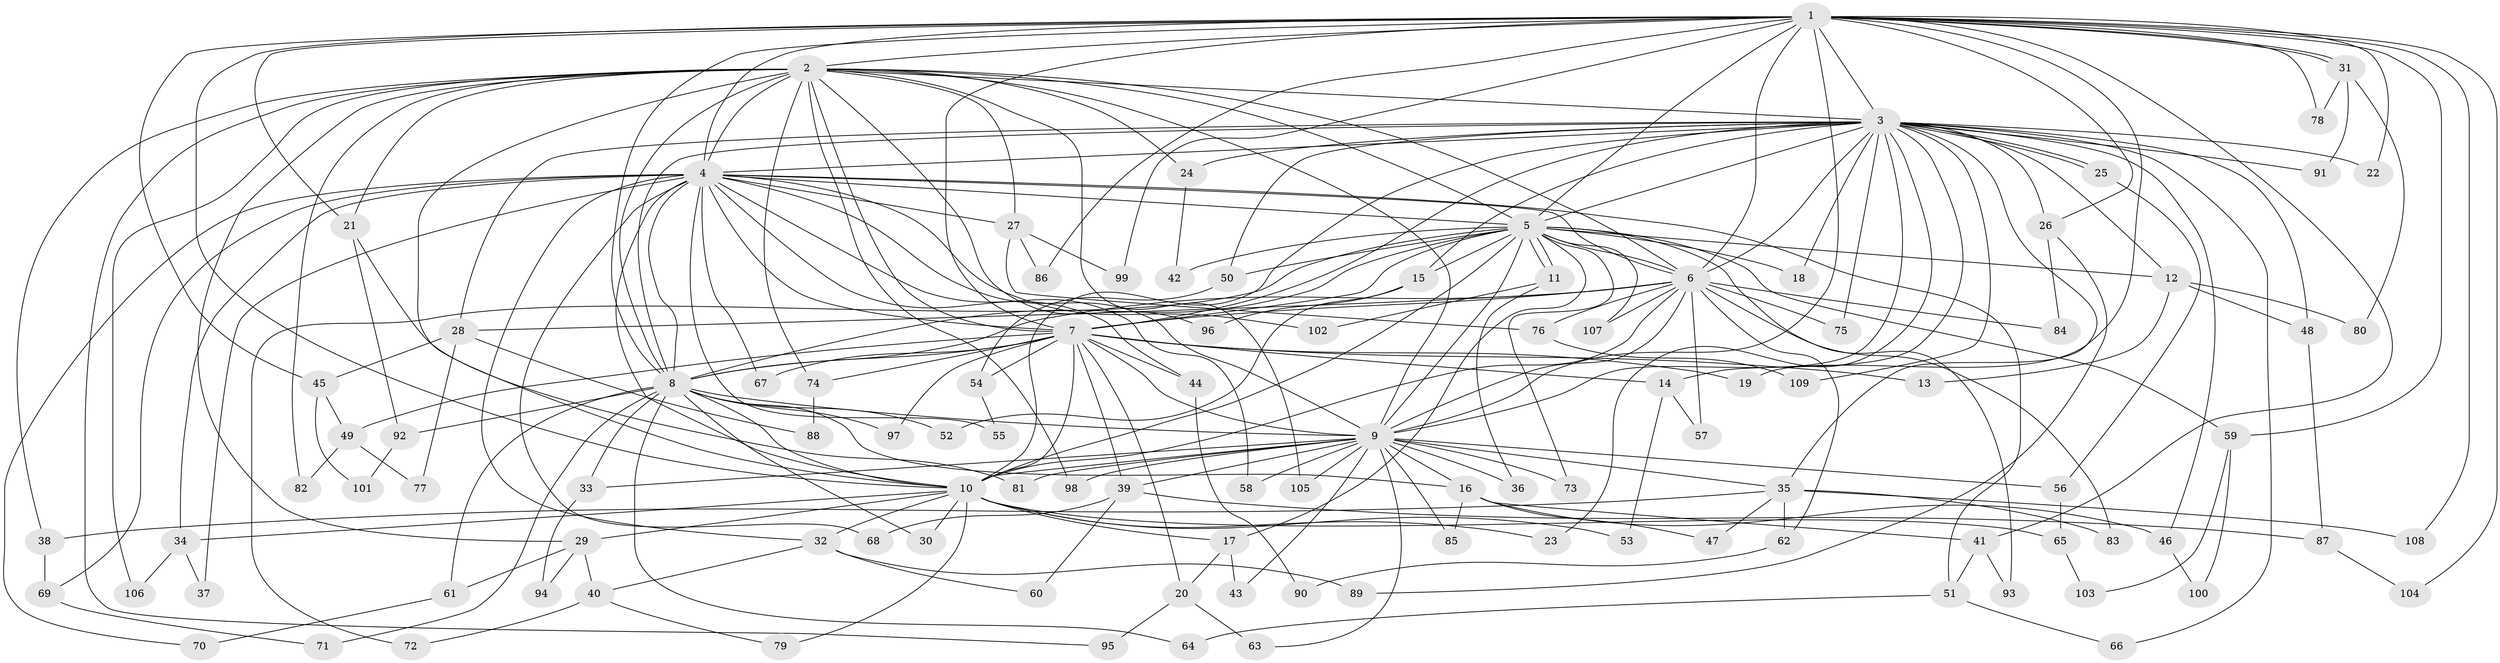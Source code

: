 // Generated by graph-tools (version 1.1) at 2025/13/03/09/25 04:13:45]
// undirected, 109 vertices, 243 edges
graph export_dot {
graph [start="1"]
  node [color=gray90,style=filled];
  1;
  2;
  3;
  4;
  5;
  6;
  7;
  8;
  9;
  10;
  11;
  12;
  13;
  14;
  15;
  16;
  17;
  18;
  19;
  20;
  21;
  22;
  23;
  24;
  25;
  26;
  27;
  28;
  29;
  30;
  31;
  32;
  33;
  34;
  35;
  36;
  37;
  38;
  39;
  40;
  41;
  42;
  43;
  44;
  45;
  46;
  47;
  48;
  49;
  50;
  51;
  52;
  53;
  54;
  55;
  56;
  57;
  58;
  59;
  60;
  61;
  62;
  63;
  64;
  65;
  66;
  67;
  68;
  69;
  70;
  71;
  72;
  73;
  74;
  75;
  76;
  77;
  78;
  79;
  80;
  81;
  82;
  83;
  84;
  85;
  86;
  87;
  88;
  89;
  90;
  91;
  92;
  93;
  94;
  95;
  96;
  97;
  98;
  99;
  100;
  101;
  102;
  103;
  104;
  105;
  106;
  107;
  108;
  109;
  1 -- 2;
  1 -- 3;
  1 -- 4;
  1 -- 5;
  1 -- 6;
  1 -- 7;
  1 -- 8;
  1 -- 9;
  1 -- 10;
  1 -- 19;
  1 -- 21;
  1 -- 22;
  1 -- 26;
  1 -- 31;
  1 -- 31;
  1 -- 41;
  1 -- 45;
  1 -- 59;
  1 -- 78;
  1 -- 86;
  1 -- 99;
  1 -- 104;
  1 -- 108;
  2 -- 3;
  2 -- 4;
  2 -- 5;
  2 -- 6;
  2 -- 7;
  2 -- 8;
  2 -- 9;
  2 -- 10;
  2 -- 21;
  2 -- 24;
  2 -- 27;
  2 -- 29;
  2 -- 38;
  2 -- 74;
  2 -- 82;
  2 -- 95;
  2 -- 96;
  2 -- 98;
  2 -- 105;
  2 -- 106;
  3 -- 4;
  3 -- 5;
  3 -- 6;
  3 -- 7;
  3 -- 8;
  3 -- 9;
  3 -- 10;
  3 -- 12;
  3 -- 14;
  3 -- 15;
  3 -- 18;
  3 -- 22;
  3 -- 23;
  3 -- 24;
  3 -- 25;
  3 -- 25;
  3 -- 26;
  3 -- 28;
  3 -- 35;
  3 -- 46;
  3 -- 48;
  3 -- 50;
  3 -- 66;
  3 -- 75;
  3 -- 91;
  3 -- 109;
  4 -- 5;
  4 -- 6;
  4 -- 7;
  4 -- 8;
  4 -- 9;
  4 -- 10;
  4 -- 27;
  4 -- 32;
  4 -- 34;
  4 -- 37;
  4 -- 44;
  4 -- 51;
  4 -- 55;
  4 -- 58;
  4 -- 67;
  4 -- 68;
  4 -- 69;
  4 -- 70;
  4 -- 102;
  5 -- 6;
  5 -- 7;
  5 -- 8;
  5 -- 9;
  5 -- 10;
  5 -- 11;
  5 -- 11;
  5 -- 12;
  5 -- 15;
  5 -- 17;
  5 -- 18;
  5 -- 42;
  5 -- 50;
  5 -- 59;
  5 -- 72;
  5 -- 73;
  5 -- 93;
  5 -- 107;
  6 -- 7;
  6 -- 8;
  6 -- 9;
  6 -- 10;
  6 -- 28;
  6 -- 57;
  6 -- 62;
  6 -- 75;
  6 -- 76;
  6 -- 83;
  6 -- 84;
  6 -- 107;
  7 -- 8;
  7 -- 9;
  7 -- 10;
  7 -- 13;
  7 -- 14;
  7 -- 19;
  7 -- 20;
  7 -- 39;
  7 -- 44;
  7 -- 49;
  7 -- 54;
  7 -- 67;
  7 -- 74;
  7 -- 97;
  8 -- 9;
  8 -- 10;
  8 -- 16;
  8 -- 30;
  8 -- 33;
  8 -- 52;
  8 -- 61;
  8 -- 64;
  8 -- 71;
  8 -- 92;
  8 -- 97;
  9 -- 10;
  9 -- 16;
  9 -- 33;
  9 -- 35;
  9 -- 36;
  9 -- 39;
  9 -- 43;
  9 -- 56;
  9 -- 58;
  9 -- 63;
  9 -- 73;
  9 -- 81;
  9 -- 85;
  9 -- 98;
  9 -- 105;
  10 -- 17;
  10 -- 23;
  10 -- 29;
  10 -- 30;
  10 -- 32;
  10 -- 34;
  10 -- 53;
  10 -- 65;
  10 -- 79;
  11 -- 36;
  11 -- 102;
  12 -- 13;
  12 -- 48;
  12 -- 80;
  14 -- 53;
  14 -- 57;
  15 -- 52;
  15 -- 96;
  16 -- 41;
  16 -- 46;
  16 -- 47;
  16 -- 85;
  17 -- 20;
  17 -- 43;
  20 -- 63;
  20 -- 95;
  21 -- 81;
  21 -- 92;
  24 -- 42;
  25 -- 56;
  26 -- 84;
  26 -- 89;
  27 -- 76;
  27 -- 86;
  27 -- 99;
  28 -- 45;
  28 -- 77;
  28 -- 88;
  29 -- 40;
  29 -- 61;
  29 -- 94;
  31 -- 78;
  31 -- 80;
  31 -- 91;
  32 -- 40;
  32 -- 60;
  32 -- 89;
  33 -- 94;
  34 -- 37;
  34 -- 106;
  35 -- 38;
  35 -- 47;
  35 -- 62;
  35 -- 83;
  35 -- 108;
  38 -- 69;
  39 -- 60;
  39 -- 68;
  39 -- 87;
  40 -- 72;
  40 -- 79;
  41 -- 51;
  41 -- 93;
  44 -- 90;
  45 -- 49;
  45 -- 101;
  46 -- 100;
  48 -- 87;
  49 -- 77;
  49 -- 82;
  50 -- 54;
  51 -- 64;
  51 -- 66;
  54 -- 55;
  56 -- 65;
  59 -- 100;
  59 -- 103;
  61 -- 70;
  62 -- 90;
  65 -- 103;
  69 -- 71;
  74 -- 88;
  76 -- 109;
  87 -- 104;
  92 -- 101;
}
